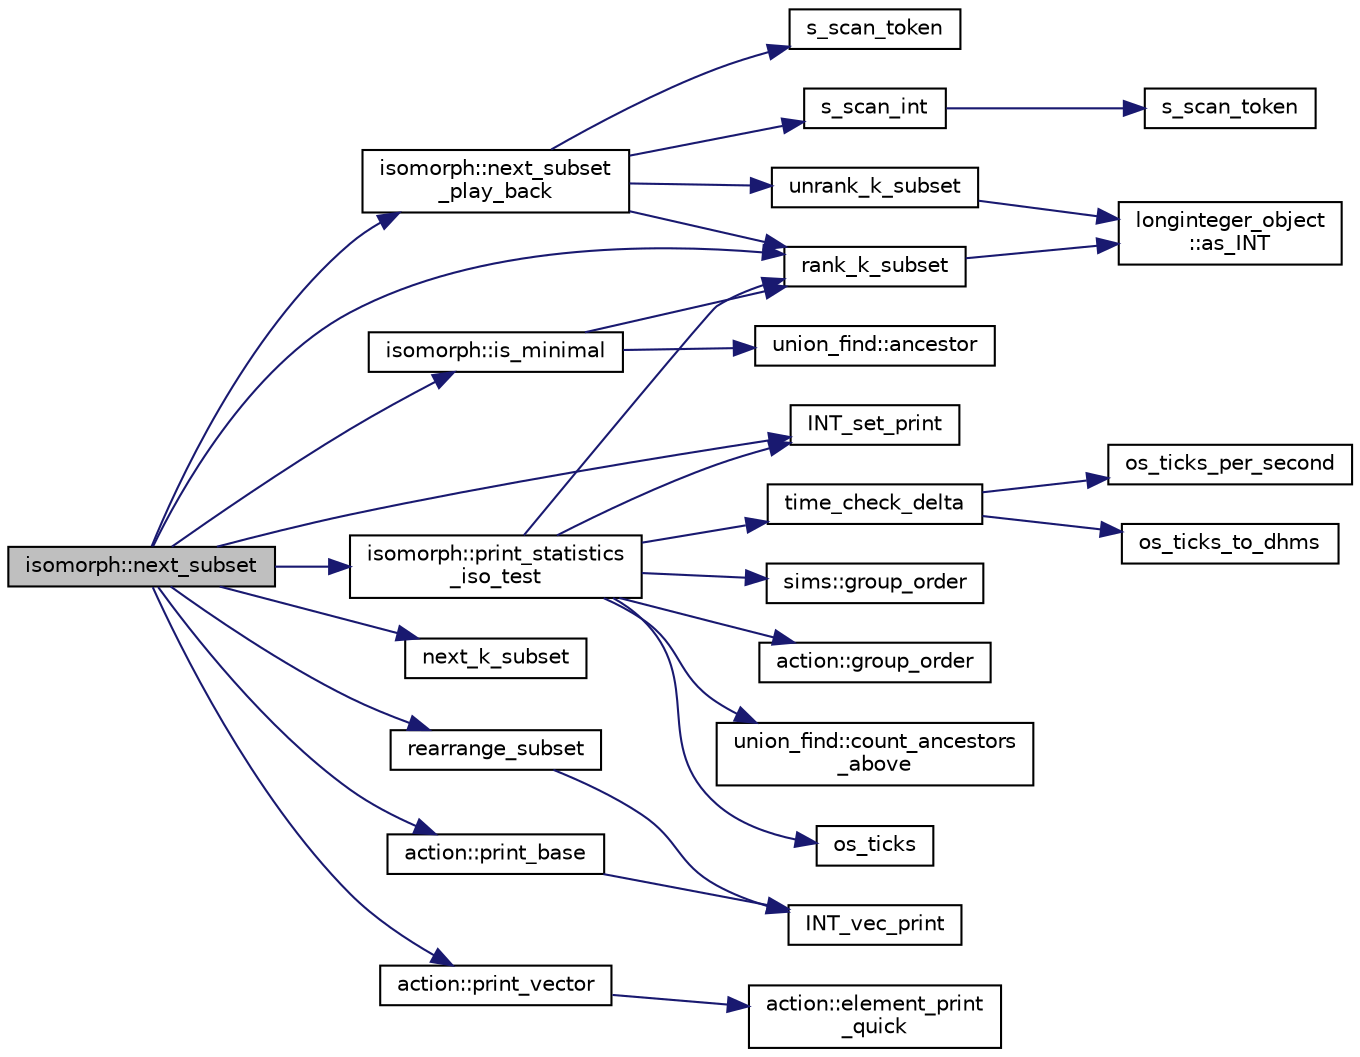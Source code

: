 digraph "isomorph::next_subset"
{
  edge [fontname="Helvetica",fontsize="10",labelfontname="Helvetica",labelfontsize="10"];
  node [fontname="Helvetica",fontsize="10",shape=record];
  rankdir="LR";
  Node8563 [label="isomorph::next_subset",height=0.2,width=0.4,color="black", fillcolor="grey75", style="filled", fontcolor="black"];
  Node8563 -> Node8564 [color="midnightblue",fontsize="10",style="solid",fontname="Helvetica"];
  Node8564 [label="isomorph::next_subset\l_play_back",height=0.2,width=0.4,color="black", fillcolor="white", style="filled",URL="$d3/d5f/classisomorph.html#afd05a10153c30593750a6ca7812682d2"];
  Node8564 -> Node8565 [color="midnightblue",fontsize="10",style="solid",fontname="Helvetica"];
  Node8565 [label="s_scan_token",height=0.2,width=0.4,color="black", fillcolor="white", style="filled",URL="$d5/db4/io__and__os_8h.html#a8d1a4ad92d09138f7a1a7e389469ed45"];
  Node8564 -> Node8566 [color="midnightblue",fontsize="10",style="solid",fontname="Helvetica"];
  Node8566 [label="s_scan_int",height=0.2,width=0.4,color="black", fillcolor="white", style="filled",URL="$d5/db4/io__and__os_8h.html#ab43cab8ae063700a2fc82113b69eea5f"];
  Node8566 -> Node8567 [color="midnightblue",fontsize="10",style="solid",fontname="Helvetica"];
  Node8567 [label="s_scan_token",height=0.2,width=0.4,color="black", fillcolor="white", style="filled",URL="$d4/d74/util_8_c.html#a8d1a4ad92d09138f7a1a7e389469ed45"];
  Node8564 -> Node8568 [color="midnightblue",fontsize="10",style="solid",fontname="Helvetica"];
  Node8568 [label="unrank_k_subset",height=0.2,width=0.4,color="black", fillcolor="white", style="filled",URL="$d2/d7c/combinatorics_8_c.html#a709dbec12f4da5bb02b9352d45a2c77d"];
  Node8568 -> Node8569 [color="midnightblue",fontsize="10",style="solid",fontname="Helvetica"];
  Node8569 [label="longinteger_object\l::as_INT",height=0.2,width=0.4,color="black", fillcolor="white", style="filled",URL="$dd/d7e/classlonginteger__object.html#afb992d4679a6741acc63c8bcba27971e"];
  Node8564 -> Node8570 [color="midnightblue",fontsize="10",style="solid",fontname="Helvetica"];
  Node8570 [label="rank_k_subset",height=0.2,width=0.4,color="black", fillcolor="white", style="filled",URL="$d2/d7c/combinatorics_8_c.html#a8ec9127fb82ee9dfa337c897c7060a57"];
  Node8570 -> Node8569 [color="midnightblue",fontsize="10",style="solid",fontname="Helvetica"];
  Node8563 -> Node8570 [color="midnightblue",fontsize="10",style="solid",fontname="Helvetica"];
  Node8563 -> Node8571 [color="midnightblue",fontsize="10",style="solid",fontname="Helvetica"];
  Node8571 [label="isomorph::is_minimal",height=0.2,width=0.4,color="black", fillcolor="white", style="filled",URL="$d3/d5f/classisomorph.html#a99d321a02825c08837425be0c555a0c7"];
  Node8571 -> Node8570 [color="midnightblue",fontsize="10",style="solid",fontname="Helvetica"];
  Node8571 -> Node8572 [color="midnightblue",fontsize="10",style="solid",fontname="Helvetica"];
  Node8572 [label="union_find::ancestor",height=0.2,width=0.4,color="black", fillcolor="white", style="filled",URL="$d1/dfb/classunion__find.html#a22f99b0522ca36b2d8fd31b12c145bfc"];
  Node8563 -> Node8573 [color="midnightblue",fontsize="10",style="solid",fontname="Helvetica"];
  Node8573 [label="next_k_subset",height=0.2,width=0.4,color="black", fillcolor="white", style="filled",URL="$d2/d7c/combinatorics_8_c.html#a775056f4f5ce3fe0bb7f9db279934c9b"];
  Node8563 -> Node8574 [color="midnightblue",fontsize="10",style="solid",fontname="Helvetica"];
  Node8574 [label="INT_set_print",height=0.2,width=0.4,color="black", fillcolor="white", style="filled",URL="$df/dbf/sajeeb_8_c.html#a97614645ec11df30e0e896367f91ffd9"];
  Node8563 -> Node8575 [color="midnightblue",fontsize="10",style="solid",fontname="Helvetica"];
  Node8575 [label="action::print_base",height=0.2,width=0.4,color="black", fillcolor="white", style="filled",URL="$d2/d86/classaction.html#a6ac1c35b58155659d22359820a3ae18a"];
  Node8575 -> Node8576 [color="midnightblue",fontsize="10",style="solid",fontname="Helvetica"];
  Node8576 [label="INT_vec_print",height=0.2,width=0.4,color="black", fillcolor="white", style="filled",URL="$df/dbf/sajeeb_8_c.html#a79a5901af0b47dd0d694109543c027fe"];
  Node8563 -> Node8577 [color="midnightblue",fontsize="10",style="solid",fontname="Helvetica"];
  Node8577 [label="isomorph::print_statistics\l_iso_test",height=0.2,width=0.4,color="black", fillcolor="white", style="filled",URL="$d3/d5f/classisomorph.html#a92a0591020464dd4974d2b17f7be862b"];
  Node8577 -> Node8578 [color="midnightblue",fontsize="10",style="solid",fontname="Helvetica"];
  Node8578 [label="os_ticks",height=0.2,width=0.4,color="black", fillcolor="white", style="filled",URL="$d5/db4/io__and__os_8h.html#a3da6d2b09e35d569adb7101dffcb5224"];
  Node8577 -> Node8579 [color="midnightblue",fontsize="10",style="solid",fontname="Helvetica"];
  Node8579 [label="time_check_delta",height=0.2,width=0.4,color="black", fillcolor="white", style="filled",URL="$d9/d60/discreta_8h.html#a89a8565e34c7dcbb97180cd6af7454a1"];
  Node8579 -> Node8580 [color="midnightblue",fontsize="10",style="solid",fontname="Helvetica"];
  Node8580 [label="os_ticks_per_second",height=0.2,width=0.4,color="black", fillcolor="white", style="filled",URL="$d5/db4/io__and__os_8h.html#a1b35e7a094dfde9db39ae352c9c17042"];
  Node8579 -> Node8581 [color="midnightblue",fontsize="10",style="solid",fontname="Helvetica"];
  Node8581 [label="os_ticks_to_dhms",height=0.2,width=0.4,color="black", fillcolor="white", style="filled",URL="$d5/db4/io__and__os_8h.html#a0d715587fd9b8ab4e2bc822a2be313ba"];
  Node8577 -> Node8570 [color="midnightblue",fontsize="10",style="solid",fontname="Helvetica"];
  Node8577 -> Node8582 [color="midnightblue",fontsize="10",style="solid",fontname="Helvetica"];
  Node8582 [label="sims::group_order",height=0.2,width=0.4,color="black", fillcolor="white", style="filled",URL="$d9/df3/classsims.html#aa442445175656570fa35febbe790efad"];
  Node8577 -> Node8583 [color="midnightblue",fontsize="10",style="solid",fontname="Helvetica"];
  Node8583 [label="action::group_order",height=0.2,width=0.4,color="black", fillcolor="white", style="filled",URL="$d2/d86/classaction.html#ad1f69adb27041311d2e7be96e39388d4"];
  Node8577 -> Node8584 [color="midnightblue",fontsize="10",style="solid",fontname="Helvetica"];
  Node8584 [label="union_find::count_ancestors\l_above",height=0.2,width=0.4,color="black", fillcolor="white", style="filled",URL="$d1/dfb/classunion__find.html#a5f30bf72e328168c13e4e68f7c2d4483"];
  Node8577 -> Node8574 [color="midnightblue",fontsize="10",style="solid",fontname="Helvetica"];
  Node8563 -> Node8585 [color="midnightblue",fontsize="10",style="solid",fontname="Helvetica"];
  Node8585 [label="action::print_vector",height=0.2,width=0.4,color="black", fillcolor="white", style="filled",URL="$d2/d86/classaction.html#a2c91e488a2fdc2b8b4e6f25dfc992929"];
  Node8585 -> Node8586 [color="midnightblue",fontsize="10",style="solid",fontname="Helvetica"];
  Node8586 [label="action::element_print\l_quick",height=0.2,width=0.4,color="black", fillcolor="white", style="filled",URL="$d2/d86/classaction.html#a4844680cf6750396f76494a28655265b"];
  Node8563 -> Node8587 [color="midnightblue",fontsize="10",style="solid",fontname="Helvetica"];
  Node8587 [label="rearrange_subset",height=0.2,width=0.4,color="black", fillcolor="white", style="filled",URL="$d5/de2/foundations_2data__structures_2data__structures_8h.html#a523610ec4b589b62fcd862f7dd2392a8"];
  Node8587 -> Node8576 [color="midnightblue",fontsize="10",style="solid",fontname="Helvetica"];
}
